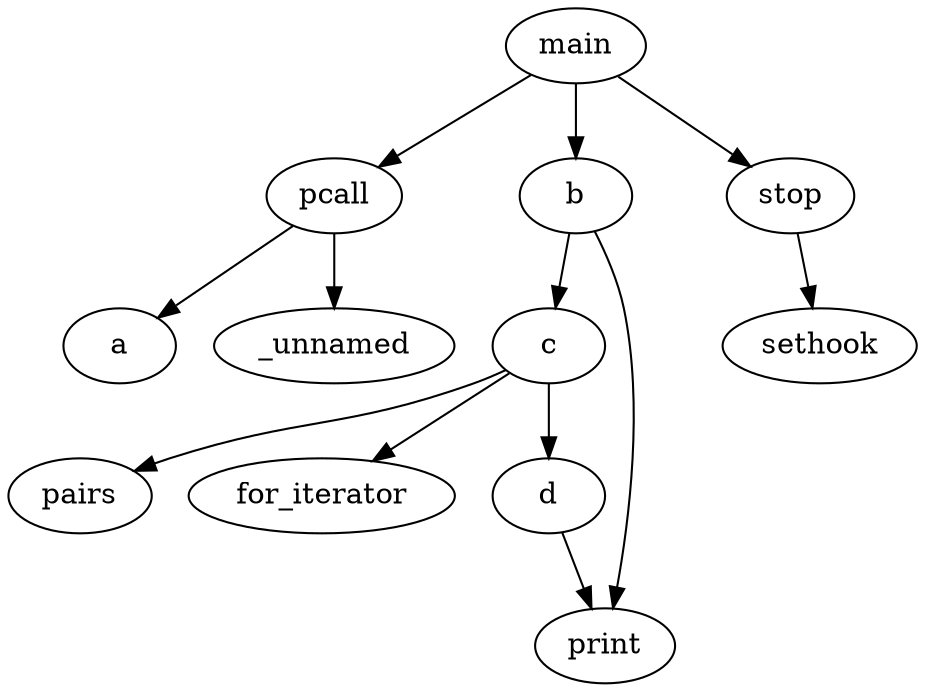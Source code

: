 digraph callgraph {
	{main} -> { pcall, b, pcall, stop };
	{pcall} -> { a, _unnamed };
	{b} -> { c, print };
	{c} -> { pairs, for_iterator, for_iterator, for_iterator, d };
	{d} -> { print };
	{stop} -> { sethook };
}